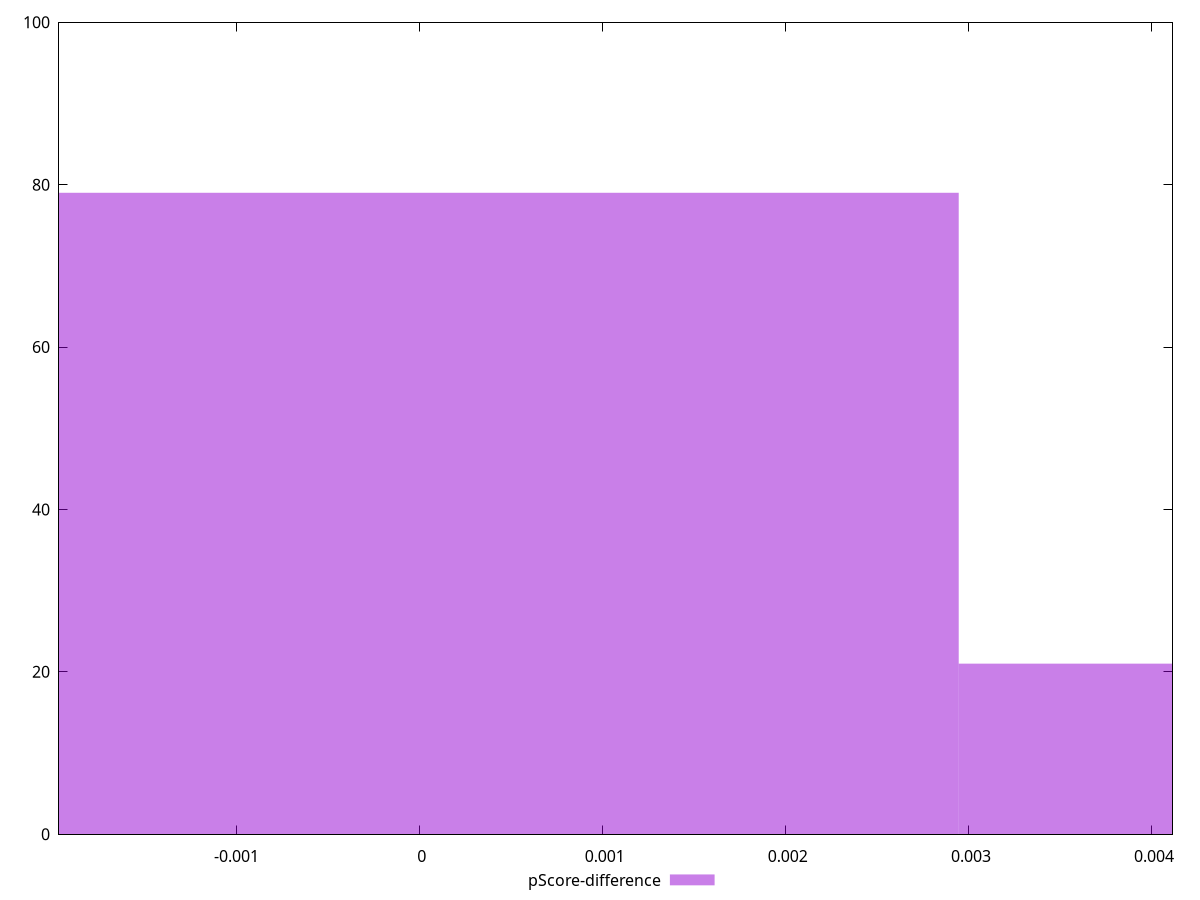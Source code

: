 reset

$pScoreDifference <<EOF
0.005888895156817286 21
0 79
EOF

set key outside below
set boxwidth 0.005888895156817286
set xrange [-0.001970194688720839:0.004112167336746131]
set yrange [0:100]
set trange [0:100]
set style fill transparent solid 0.5 noborder
set terminal svg size 640, 490 enhanced background rgb 'white'
set output "report/report_00029_2021-02-24T13-36-40.390Z/dom-size/samples/agenda/pScore-difference/histogram.svg"

plot $pScoreDifference title "pScore-difference" with boxes

reset
